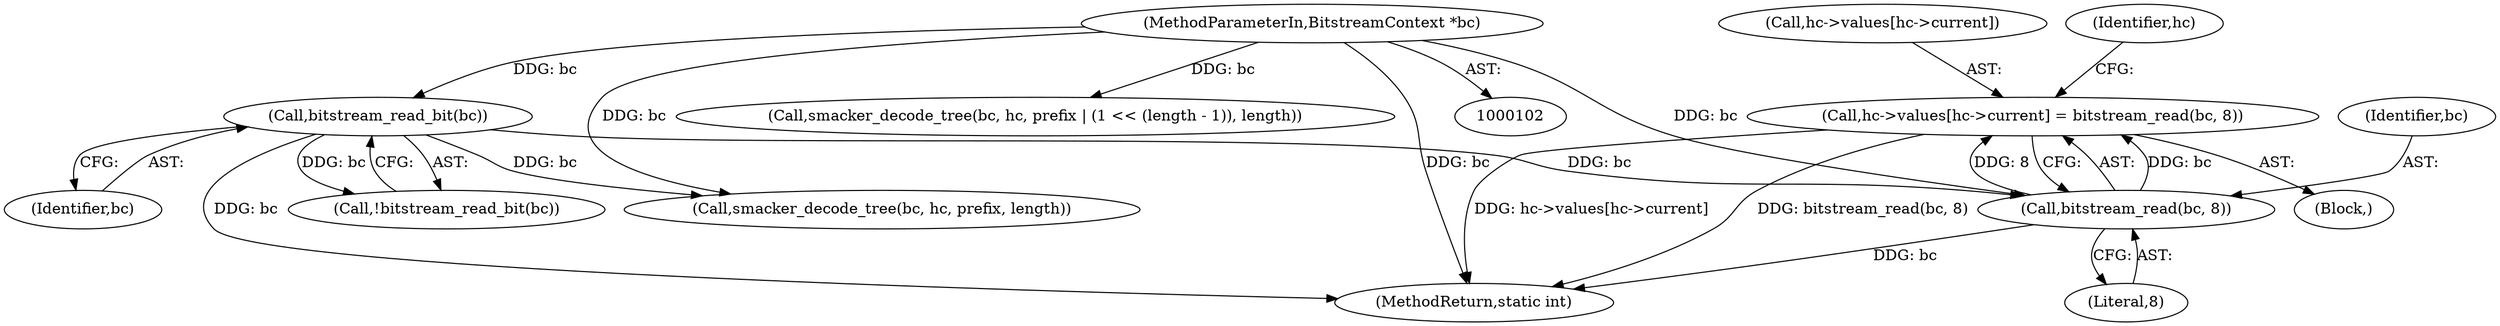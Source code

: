 digraph "0_libav_cd4663dc80323ba64989d0c103d51ad3ee0e9c2f@API" {
"1000178" [label="(Call,hc->values[hc->current] = bitstream_read(bc, 8))"];
"1000186" [label="(Call,bitstream_read(bc, 8))"];
"1000121" [label="(Call,bitstream_read_bit(bc))"];
"1000103" [label="(MethodParameterIn,BitstreamContext *bc)"];
"1000186" [label="(Call,bitstream_read(bc, 8))"];
"1000120" [label="(Call,!bitstream_read_bit(bc))"];
"1000234" [label="(MethodReturn,static int)"];
"1000191" [label="(Identifier,hc)"];
"1000178" [label="(Call,hc->values[hc->current] = bitstream_read(bc, 8))"];
"1000121" [label="(Call,bitstream_read_bit(bc))"];
"1000188" [label="(Literal,8)"];
"1000103" [label="(MethodParameterIn,BitstreamContext *bc)"];
"1000223" [label="(Call,smacker_decode_tree(bc, hc, prefix | (1 << (length - 1)), length))"];
"1000187" [label="(Identifier,bc)"];
"1000213" [label="(Call,smacker_decode_tree(bc, hc, prefix, length))"];
"1000123" [label="(Block,)"];
"1000179" [label="(Call,hc->values[hc->current])"];
"1000122" [label="(Identifier,bc)"];
"1000178" -> "1000123"  [label="AST: "];
"1000178" -> "1000186"  [label="CFG: "];
"1000179" -> "1000178"  [label="AST: "];
"1000186" -> "1000178"  [label="AST: "];
"1000191" -> "1000178"  [label="CFG: "];
"1000178" -> "1000234"  [label="DDG: bitstream_read(bc, 8)"];
"1000178" -> "1000234"  [label="DDG: hc->values[hc->current]"];
"1000186" -> "1000178"  [label="DDG: bc"];
"1000186" -> "1000178"  [label="DDG: 8"];
"1000186" -> "1000188"  [label="CFG: "];
"1000187" -> "1000186"  [label="AST: "];
"1000188" -> "1000186"  [label="AST: "];
"1000186" -> "1000234"  [label="DDG: bc"];
"1000121" -> "1000186"  [label="DDG: bc"];
"1000103" -> "1000186"  [label="DDG: bc"];
"1000121" -> "1000120"  [label="AST: "];
"1000121" -> "1000122"  [label="CFG: "];
"1000122" -> "1000121"  [label="AST: "];
"1000120" -> "1000121"  [label="CFG: "];
"1000121" -> "1000234"  [label="DDG: bc"];
"1000121" -> "1000120"  [label="DDG: bc"];
"1000103" -> "1000121"  [label="DDG: bc"];
"1000121" -> "1000213"  [label="DDG: bc"];
"1000103" -> "1000102"  [label="AST: "];
"1000103" -> "1000234"  [label="DDG: bc"];
"1000103" -> "1000213"  [label="DDG: bc"];
"1000103" -> "1000223"  [label="DDG: bc"];
}
